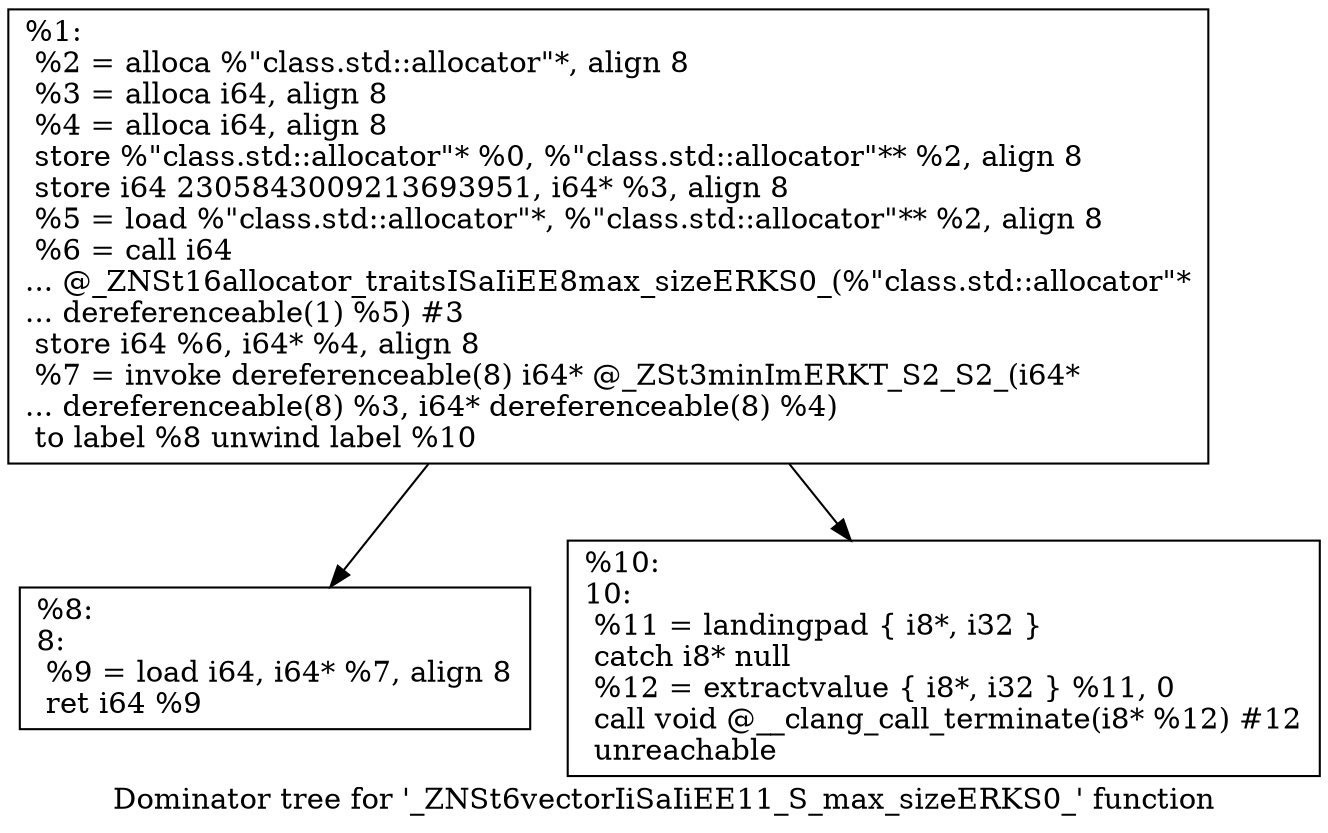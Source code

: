 digraph "Dominator tree for '_ZNSt6vectorIiSaIiEE11_S_max_sizeERKS0_' function" {
	label="Dominator tree for '_ZNSt6vectorIiSaIiEE11_S_max_sizeERKS0_' function";

	Node0x1471880 [shape=record,label="{%1:\l  %2 = alloca %\"class.std::allocator\"*, align 8\l  %3 = alloca i64, align 8\l  %4 = alloca i64, align 8\l  store %\"class.std::allocator\"* %0, %\"class.std::allocator\"** %2, align 8\l  store i64 2305843009213693951, i64* %3, align 8\l  %5 = load %\"class.std::allocator\"*, %\"class.std::allocator\"** %2, align 8\l  %6 = call i64\l... @_ZNSt16allocator_traitsISaIiEE8max_sizeERKS0_(%\"class.std::allocator\"*\l... dereferenceable(1) %5) #3\l  store i64 %6, i64* %4, align 8\l  %7 = invoke dereferenceable(8) i64* @_ZSt3minImERKT_S2_S2_(i64*\l... dereferenceable(8) %3, i64* dereferenceable(8) %4)\l          to label %8 unwind label %10\l}"];
	Node0x1471880 -> Node0x1476400;
	Node0x1471880 -> Node0x1476440;
	Node0x1476400 [shape=record,label="{%8:\l8:                                                \l  %9 = load i64, i64* %7, align 8\l  ret i64 %9\l}"];
	Node0x1476440 [shape=record,label="{%10:\l10:                                               \l  %11 = landingpad \{ i8*, i32 \}\l          catch i8* null\l  %12 = extractvalue \{ i8*, i32 \} %11, 0\l  call void @__clang_call_terminate(i8* %12) #12\l  unreachable\l}"];
}
